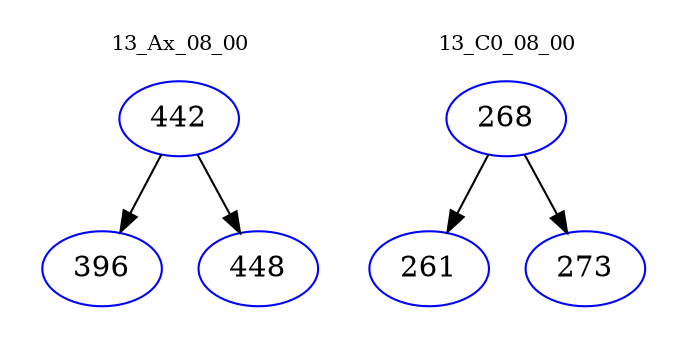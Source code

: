digraph{
subgraph cluster_0 {
color = white
label = "13_Ax_08_00";
fontsize=10;
T0_442 [label="442", color="blue"]
T0_442 -> T0_396 [color="black"]
T0_396 [label="396", color="blue"]
T0_442 -> T0_448 [color="black"]
T0_448 [label="448", color="blue"]
}
subgraph cluster_1 {
color = white
label = "13_C0_08_00";
fontsize=10;
T1_268 [label="268", color="blue"]
T1_268 -> T1_261 [color="black"]
T1_261 [label="261", color="blue"]
T1_268 -> T1_273 [color="black"]
T1_273 [label="273", color="blue"]
}
}
